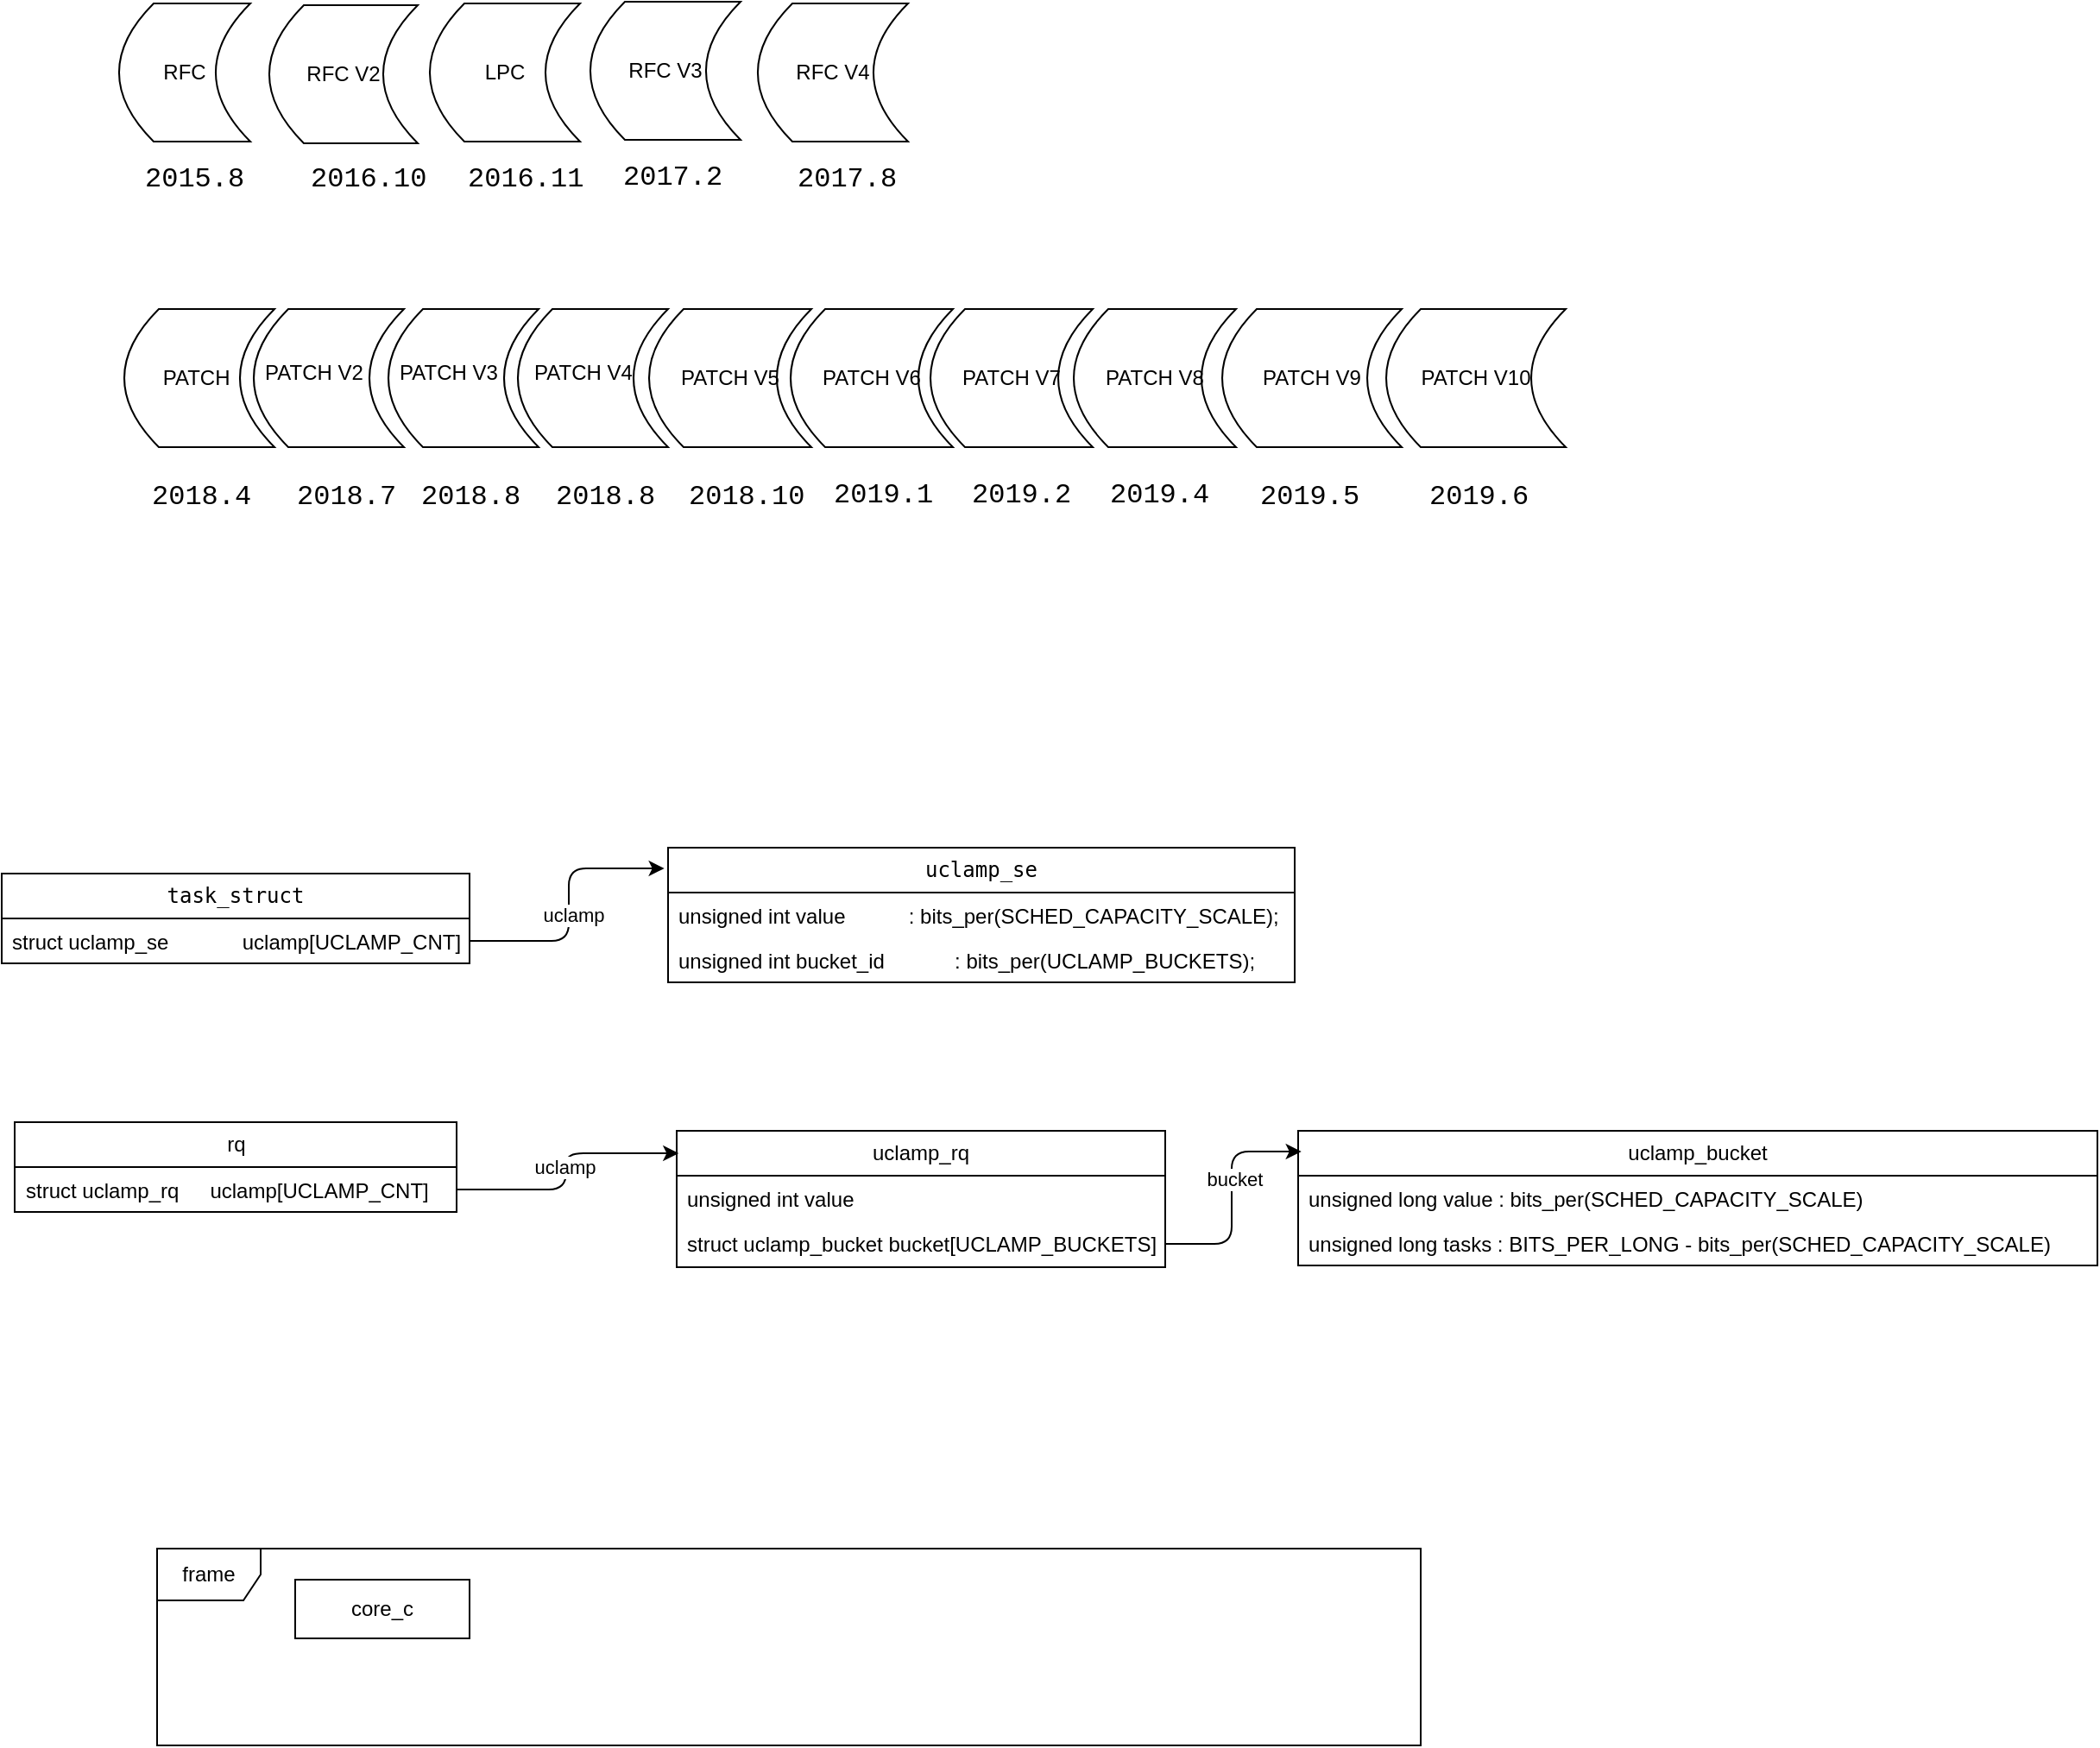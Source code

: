 <mxfile version="24.4.0" type="github">
  <diagram name="第 1 页" id="e5x21kg7gF92nxbEfZdq">
    <mxGraphModel dx="2004" dy="793" grid="0" gridSize="10" guides="1" tooltips="1" connect="1" arrows="1" fold="1" page="0" pageScale="1" pageWidth="827" pageHeight="1169" math="0" shadow="0">
      <root>
        <mxCell id="0" />
        <mxCell id="1" parent="0" />
        <mxCell id="JlvelSGT45dtCNbBCXED-2" value="RFC" style="shape=dataStorage;whiteSpace=wrap;html=1;fixedSize=1;" parent="1" vertex="1">
          <mxGeometry x="2" y="181" width="76" height="80" as="geometry" />
        </mxCell>
        <mxCell id="JlvelSGT45dtCNbBCXED-5" value="RFC V2" style="shape=dataStorage;whiteSpace=wrap;html=1;fixedSize=1;" parent="1" vertex="1">
          <mxGeometry x="89" y="182" width="86" height="80" as="geometry" />
        </mxCell>
        <mxCell id="JlvelSGT45dtCNbBCXED-6" value="RFC V3" style="shape=dataStorage;whiteSpace=wrap;html=1;fixedSize=1;" parent="1" vertex="1">
          <mxGeometry x="275" y="180" width="87" height="80" as="geometry" />
        </mxCell>
        <mxCell id="JlvelSGT45dtCNbBCXED-7" value="RFC V4" style="shape=dataStorage;whiteSpace=wrap;html=1;fixedSize=1;" parent="1" vertex="1">
          <mxGeometry x="372" y="181" width="87" height="80" as="geometry" />
        </mxCell>
        <mxCell id="JlvelSGT45dtCNbBCXED-8" value="&lt;span style=&quot;color: rgb(0, 0, 0); font-family: courier, monospace; font-size: medium; font-style: normal; font-variant-ligatures: normal; font-variant-caps: normal; font-weight: 400; letter-spacing: normal; orphans: 2; text-align: start; text-indent: 0px; text-transform: none; widows: 2; word-spacing: 0px; -webkit-text-stroke-width: 0px; white-space: normal; text-decoration-thickness: initial; text-decoration-style: initial; text-decoration-color: initial; display: inline !important; float: none;&quot;&gt;2015.8&lt;/span&gt;" style="text;whiteSpace=wrap;html=1;" parent="1" vertex="1">
          <mxGeometry x="15" y="267" width="42" height="31" as="geometry" />
        </mxCell>
        <mxCell id="JlvelSGT45dtCNbBCXED-9" value="&lt;font size=&quot;3&quot; face=&quot;courier, monospace&quot;&gt;2017.2&lt;/font&gt;" style="text;whiteSpace=wrap;html=1;" parent="1" vertex="1">
          <mxGeometry x="292" y="266" width="45" height="31" as="geometry" />
        </mxCell>
        <mxCell id="JlvelSGT45dtCNbBCXED-10" value="&lt;span style=&quot;color: rgb(0, 0, 0); font-family: courier, monospace; font-size: medium; font-style: normal; font-variant-ligatures: normal; font-variant-caps: normal; font-weight: 400; letter-spacing: normal; orphans: 2; text-align: start; text-indent: 0px; text-transform: none; widows: 2; word-spacing: 0px; -webkit-text-stroke-width: 0px; white-space: normal; text-decoration-thickness: initial; text-decoration-style: initial; text-decoration-color: initial; display: inline !important; float: none;&quot;&gt;2016.10&lt;/span&gt;" style="text;whiteSpace=wrap;html=1;" parent="1" vertex="1">
          <mxGeometry x="111" y="267" width="42" height="31" as="geometry" />
        </mxCell>
        <mxCell id="JlvelSGT45dtCNbBCXED-12" value="&lt;font size=&quot;3&quot; face=&quot;courier, monospace&quot;&gt;2017.8&lt;/font&gt;" style="text;whiteSpace=wrap;html=1;" parent="1" vertex="1">
          <mxGeometry x="393" y="267" width="45" height="31" as="geometry" />
        </mxCell>
        <mxCell id="JlvelSGT45dtCNbBCXED-13" value="LPC" style="shape=dataStorage;whiteSpace=wrap;html=1;fixedSize=1;" parent="1" vertex="1">
          <mxGeometry x="182" y="181" width="87" height="80" as="geometry" />
        </mxCell>
        <mxCell id="JlvelSGT45dtCNbBCXED-14" value="&lt;span style=&quot;color: rgb(0, 0, 0); font-family: courier, monospace; font-size: medium; font-style: normal; font-variant-ligatures: normal; font-variant-caps: normal; font-weight: 400; letter-spacing: normal; orphans: 2; text-align: start; text-indent: 0px; text-transform: none; widows: 2; word-spacing: 0px; -webkit-text-stroke-width: 0px; white-space: normal; text-decoration-thickness: initial; text-decoration-style: initial; text-decoration-color: initial; display: inline !important; float: none;&quot;&gt;2016.11&lt;/span&gt;" style="text;whiteSpace=wrap;html=1;" parent="1" vertex="1">
          <mxGeometry x="202" y="267" width="42" height="31" as="geometry" />
        </mxCell>
        <mxCell id="JlvelSGT45dtCNbBCXED-15" value="&lt;span style=&quot;color: rgba(0, 0, 0, 0); font-family: monospace; font-size: 0px; text-align: start; text-wrap: nowrap;&quot;&gt;PA&lt;/span&gt;" style="shape=dataStorage;whiteSpace=wrap;html=1;fixedSize=1;" parent="1" vertex="1">
          <mxGeometry x="80" y="358" width="87" height="80" as="geometry" />
        </mxCell>
        <mxCell id="JlvelSGT45dtCNbBCXED-16" value="PATCH&amp;nbsp;" style="shape=dataStorage;whiteSpace=wrap;html=1;fixedSize=1;" parent="1" vertex="1">
          <mxGeometry x="5" y="358" width="87" height="80" as="geometry" />
        </mxCell>
        <mxCell id="JlvelSGT45dtCNbBCXED-18" value="PATCH V2" style="text;html=1;align=center;verticalAlign=middle;whiteSpace=wrap;rounded=0;" parent="1" vertex="1">
          <mxGeometry x="85" y="380" width="60" height="30" as="geometry" />
        </mxCell>
        <mxCell id="JlvelSGT45dtCNbBCXED-19" value="&lt;span style=&quot;color: rgba(0, 0, 0, 0); font-family: monospace; font-size: 0px; text-align: start; text-wrap: nowrap;&quot;&gt;PA&lt;/span&gt;" style="shape=dataStorage;whiteSpace=wrap;html=1;fixedSize=1;" parent="1" vertex="1">
          <mxGeometry x="158" y="358" width="87" height="80" as="geometry" />
        </mxCell>
        <mxCell id="JlvelSGT45dtCNbBCXED-20" value="PATCH V3" style="text;html=1;align=center;verticalAlign=middle;whiteSpace=wrap;rounded=0;" parent="1" vertex="1">
          <mxGeometry x="163" y="380" width="60" height="30" as="geometry" />
        </mxCell>
        <mxCell id="JlvelSGT45dtCNbBCXED-21" value="&lt;span style=&quot;color: rgba(0, 0, 0, 0); font-family: monospace; font-size: 0px; text-align: start; text-wrap: nowrap;&quot;&gt;PA&lt;/span&gt;" style="shape=dataStorage;whiteSpace=wrap;html=1;fixedSize=1;" parent="1" vertex="1">
          <mxGeometry x="233" y="358" width="87" height="80" as="geometry" />
        </mxCell>
        <mxCell id="JlvelSGT45dtCNbBCXED-22" value="PATCH V4" style="text;html=1;align=center;verticalAlign=middle;whiteSpace=wrap;rounded=0;" parent="1" vertex="1">
          <mxGeometry x="241" y="380" width="60" height="30" as="geometry" />
        </mxCell>
        <mxCell id="JlvelSGT45dtCNbBCXED-30" value="PATCH V5" style="shape=dataStorage;whiteSpace=wrap;html=1;fixedSize=1;" parent="1" vertex="1">
          <mxGeometry x="309" y="358" width="94" height="80" as="geometry" />
        </mxCell>
        <mxCell id="JlvelSGT45dtCNbBCXED-32" value="PATCH V6" style="shape=dataStorage;whiteSpace=wrap;html=1;fixedSize=1;" parent="1" vertex="1">
          <mxGeometry x="391" y="358" width="94" height="80" as="geometry" />
        </mxCell>
        <mxCell id="JlvelSGT45dtCNbBCXED-33" value="PATCH V7" style="shape=dataStorage;whiteSpace=wrap;html=1;fixedSize=1;" parent="1" vertex="1">
          <mxGeometry x="472" y="358" width="94" height="80" as="geometry" />
        </mxCell>
        <mxCell id="JlvelSGT45dtCNbBCXED-34" value="PATCH V8" style="shape=dataStorage;whiteSpace=wrap;html=1;fixedSize=1;" parent="1" vertex="1">
          <mxGeometry x="555" y="358" width="94" height="80" as="geometry" />
        </mxCell>
        <mxCell id="JlvelSGT45dtCNbBCXED-35" value="PATCH V9" style="shape=dataStorage;whiteSpace=wrap;html=1;fixedSize=1;" parent="1" vertex="1">
          <mxGeometry x="641" y="358" width="104" height="80" as="geometry" />
        </mxCell>
        <mxCell id="JlvelSGT45dtCNbBCXED-36" value="PATCH V10" style="shape=dataStorage;whiteSpace=wrap;html=1;fixedSize=1;" parent="1" vertex="1">
          <mxGeometry x="736" y="358" width="104" height="80" as="geometry" />
        </mxCell>
        <mxCell id="JlvelSGT45dtCNbBCXED-42" value="&lt;span style=&quot;color: rgb(0, 0, 0); font-family: courier, monospace; font-size: medium; font-style: normal; font-variant-ligatures: normal; font-variant-caps: normal; font-weight: 400; letter-spacing: normal; orphans: 2; text-align: start; text-indent: 0px; text-transform: none; widows: 2; word-spacing: 0px; -webkit-text-stroke-width: 0px; white-space: normal; text-decoration-thickness: initial; text-decoration-style: initial; text-decoration-color: initial; display: inline !important; float: none;&quot;&gt;2018.4&lt;/span&gt;" style="text;whiteSpace=wrap;html=1;" parent="1" vertex="1">
          <mxGeometry x="19" y="451" width="42" height="31" as="geometry" />
        </mxCell>
        <mxCell id="JlvelSGT45dtCNbBCXED-43" value="&lt;span style=&quot;color: rgb(0, 0, 0); font-family: courier, monospace; font-size: medium; font-style: normal; font-variant-ligatures: normal; font-variant-caps: normal; font-weight: 400; letter-spacing: normal; orphans: 2; text-align: start; text-indent: 0px; text-transform: none; widows: 2; word-spacing: 0px; -webkit-text-stroke-width: 0px; white-space: normal; text-decoration-thickness: initial; text-decoration-style: initial; text-decoration-color: initial; display: inline !important; float: none;&quot;&gt;2018.7&lt;/span&gt;" style="text;whiteSpace=wrap;html=1;" parent="1" vertex="1">
          <mxGeometry x="102.5" y="451" width="42" height="31" as="geometry" />
        </mxCell>
        <mxCell id="JlvelSGT45dtCNbBCXED-44" value="&lt;span style=&quot;color: rgb(0, 0, 0); font-family: courier, monospace; font-size: medium; font-style: normal; font-variant-ligatures: normal; font-variant-caps: normal; font-weight: 400; letter-spacing: normal; orphans: 2; text-align: start; text-indent: 0px; text-transform: none; widows: 2; word-spacing: 0px; -webkit-text-stroke-width: 0px; white-space: normal; text-decoration-thickness: initial; text-decoration-style: initial; text-decoration-color: initial; display: inline !important; float: none;&quot;&gt;2018.8&lt;/span&gt;" style="text;whiteSpace=wrap;html=1;" parent="1" vertex="1">
          <mxGeometry x="175" y="451" width="42" height="31" as="geometry" />
        </mxCell>
        <mxCell id="JlvelSGT45dtCNbBCXED-45" value="&lt;span style=&quot;color: rgb(0, 0, 0); font-family: courier, monospace; font-size: medium; font-style: normal; font-variant-ligatures: normal; font-variant-caps: normal; font-weight: 400; letter-spacing: normal; orphans: 2; text-align: start; text-indent: 0px; text-transform: none; widows: 2; word-spacing: 0px; -webkit-text-stroke-width: 0px; white-space: normal; text-decoration-thickness: initial; text-decoration-style: initial; text-decoration-color: initial; display: inline !important; float: none;&quot;&gt;2018.8&lt;/span&gt;" style="text;whiteSpace=wrap;html=1;" parent="1" vertex="1">
          <mxGeometry x="253" y="451" width="42" height="31" as="geometry" />
        </mxCell>
        <mxCell id="JlvelSGT45dtCNbBCXED-46" value="&lt;span style=&quot;color: rgb(0, 0, 0); font-family: courier, monospace; font-size: medium; font-style: normal; font-variant-ligatures: normal; font-variant-caps: normal; font-weight: 400; letter-spacing: normal; orphans: 2; text-align: start; text-indent: 0px; text-transform: none; widows: 2; word-spacing: 0px; -webkit-text-stroke-width: 0px; white-space: normal; text-decoration-thickness: initial; text-decoration-style: initial; text-decoration-color: initial; display: inline !important; float: none;&quot;&gt;2018.10&lt;/span&gt;" style="text;whiteSpace=wrap;html=1;" parent="1" vertex="1">
          <mxGeometry x="330" y="451" width="42" height="31" as="geometry" />
        </mxCell>
        <mxCell id="JlvelSGT45dtCNbBCXED-48" value="&lt;span style=&quot;color: rgb(0, 0, 0); font-family: courier, monospace; font-size: medium; font-style: normal; font-variant-ligatures: normal; font-variant-caps: normal; font-weight: 400; letter-spacing: normal; orphans: 2; text-align: start; text-indent: 0px; text-transform: none; widows: 2; word-spacing: 0px; -webkit-text-stroke-width: 0px; white-space: normal; text-decoration-thickness: initial; text-decoration-style: initial; text-decoration-color: initial; display: inline !important; float: none;&quot;&gt;2019.1&lt;/span&gt;" style="text;whiteSpace=wrap;html=1;" parent="1" vertex="1">
          <mxGeometry x="414" y="450" width="42" height="31" as="geometry" />
        </mxCell>
        <mxCell id="JlvelSGT45dtCNbBCXED-49" value="&lt;span style=&quot;color: rgb(0, 0, 0); font-family: courier, monospace; font-size: medium; font-style: normal; font-variant-ligatures: normal; font-variant-caps: normal; font-weight: 400; letter-spacing: normal; orphans: 2; text-align: start; text-indent: 0px; text-transform: none; widows: 2; word-spacing: 0px; -webkit-text-stroke-width: 0px; white-space: normal; text-decoration-thickness: initial; text-decoration-style: initial; text-decoration-color: initial; display: inline !important; float: none;&quot;&gt;2019.2&lt;/span&gt;" style="text;whiteSpace=wrap;html=1;" parent="1" vertex="1">
          <mxGeometry x="494" y="450" width="42" height="31" as="geometry" />
        </mxCell>
        <mxCell id="JlvelSGT45dtCNbBCXED-50" value="&lt;span style=&quot;color: rgb(0, 0, 0); font-family: courier, monospace; font-size: medium; font-style: normal; font-variant-ligatures: normal; font-variant-caps: normal; font-weight: 400; letter-spacing: normal; orphans: 2; text-align: start; text-indent: 0px; text-transform: none; widows: 2; word-spacing: 0px; -webkit-text-stroke-width: 0px; white-space: normal; text-decoration-thickness: initial; text-decoration-style: initial; text-decoration-color: initial; display: inline !important; float: none;&quot;&gt;2019.4&lt;/span&gt;" style="text;whiteSpace=wrap;html=1;" parent="1" vertex="1">
          <mxGeometry x="574" y="450" width="42" height="31" as="geometry" />
        </mxCell>
        <mxCell id="JlvelSGT45dtCNbBCXED-51" value="&lt;span style=&quot;color: rgb(0, 0, 0); font-family: courier, monospace; font-size: medium; font-style: normal; font-variant-ligatures: normal; font-variant-caps: normal; font-weight: 400; letter-spacing: normal; orphans: 2; text-align: start; text-indent: 0px; text-transform: none; widows: 2; word-spacing: 0px; -webkit-text-stroke-width: 0px; white-space: normal; text-decoration-thickness: initial; text-decoration-style: initial; text-decoration-color: initial; display: inline !important; float: none;&quot;&gt;2019.5&lt;/span&gt;" style="text;whiteSpace=wrap;html=1;" parent="1" vertex="1">
          <mxGeometry x="661" y="451" width="42" height="31" as="geometry" />
        </mxCell>
        <mxCell id="JlvelSGT45dtCNbBCXED-52" value="&lt;span style=&quot;color: rgb(0, 0, 0); font-family: courier, monospace; font-size: medium; font-style: normal; font-variant-ligatures: normal; font-variant-caps: normal; font-weight: 400; letter-spacing: normal; orphans: 2; text-align: start; text-indent: 0px; text-transform: none; widows: 2; word-spacing: 0px; -webkit-text-stroke-width: 0px; white-space: normal; text-decoration-thickness: initial; text-decoration-style: initial; text-decoration-color: initial; display: inline !important; float: none;&quot;&gt;2019.6&lt;/span&gt;" style="text;whiteSpace=wrap;html=1;" parent="1" vertex="1">
          <mxGeometry x="759" y="451" width="42" height="31" as="geometry" />
        </mxCell>
        <mxCell id="AGxBy_S6eStLedKQcRY--1" value="&lt;pre id=&quot;b&quot;&gt;&lt;span class=&quot;add&quot;&gt;uclamp_se&lt;/span&gt;&lt;/pre&gt;" style="swimlane;fontStyle=0;childLayout=stackLayout;horizontal=1;startSize=26;fillColor=none;horizontalStack=0;resizeParent=1;resizeParentMax=0;resizeLast=0;collapsible=1;marginBottom=0;whiteSpace=wrap;html=1;" vertex="1" parent="1">
          <mxGeometry x="320" y="670" width="363" height="78" as="geometry" />
        </mxCell>
        <mxCell id="AGxBy_S6eStLedKQcRY--3" value="unsigned int value&lt;span style=&quot;white-space:pre&quot;&gt;&#x9;&#x9;&lt;/span&gt;: bits_per(SCHED_CAPACITY_SCALE);" style="text;strokeColor=none;fillColor=none;align=left;verticalAlign=top;spacingLeft=4;spacingRight=4;overflow=hidden;rotatable=0;points=[[0,0.5],[1,0.5]];portConstraint=eastwest;whiteSpace=wrap;html=1;" vertex="1" parent="AGxBy_S6eStLedKQcRY--1">
          <mxGeometry y="26" width="363" height="26" as="geometry" />
        </mxCell>
        <mxCell id="AGxBy_S6eStLedKQcRY--4" value="unsigned int bucket_id&lt;span style=&quot;white-space:pre&quot;&gt;&#x9;&#x9;&lt;/span&gt;: bits_per(UCLAMP_BUCKETS);" style="text;strokeColor=none;fillColor=none;align=left;verticalAlign=top;spacingLeft=4;spacingRight=4;overflow=hidden;rotatable=0;points=[[0,0.5],[1,0.5]];portConstraint=eastwest;whiteSpace=wrap;html=1;" vertex="1" parent="AGxBy_S6eStLedKQcRY--1">
          <mxGeometry y="52" width="363" height="26" as="geometry" />
        </mxCell>
        <mxCell id="AGxBy_S6eStLedKQcRY--5" value="&lt;pre id=&quot;b&quot;&gt;&lt;span class=&quot;hunk&quot;&gt;task_struct&lt;/span&gt;&lt;/pre&gt;" style="swimlane;fontStyle=0;childLayout=stackLayout;horizontal=1;startSize=26;fillColor=none;horizontalStack=0;resizeParent=1;resizeParentMax=0;resizeLast=0;collapsible=1;marginBottom=0;whiteSpace=wrap;html=1;" vertex="1" parent="1">
          <mxGeometry x="-66" y="685" width="271" height="52" as="geometry" />
        </mxCell>
        <mxCell id="AGxBy_S6eStLedKQcRY--6" value="struct uclamp_se&lt;span style=&quot;white-space:pre&quot;&gt;&#x9;&#x9;&lt;/span&gt;uclamp[UCLAMP_CNT]" style="text;strokeColor=none;fillColor=none;align=left;verticalAlign=top;spacingLeft=4;spacingRight=4;overflow=hidden;rotatable=0;points=[[0,0.5],[1,0.5]];portConstraint=eastwest;whiteSpace=wrap;html=1;" vertex="1" parent="AGxBy_S6eStLedKQcRY--5">
          <mxGeometry y="26" width="271" height="26" as="geometry" />
        </mxCell>
        <mxCell id="AGxBy_S6eStLedKQcRY--9" style="edgeStyle=orthogonalEdgeStyle;rounded=1;orthogonalLoop=1;jettySize=auto;html=1;entryX=-0.006;entryY=0.154;entryDx=0;entryDy=0;entryPerimeter=0;curved=0;" edge="1" parent="1" source="AGxBy_S6eStLedKQcRY--6" target="AGxBy_S6eStLedKQcRY--1">
          <mxGeometry relative="1" as="geometry" />
        </mxCell>
        <mxCell id="AGxBy_S6eStLedKQcRY--10" value="uclamp" style="edgeLabel;html=1;align=center;verticalAlign=middle;resizable=0;points=[];" vertex="1" connectable="0" parent="AGxBy_S6eStLedKQcRY--9">
          <mxGeometry x="-0.051" y="-1" relative="1" as="geometry">
            <mxPoint x="1" y="1" as="offset" />
          </mxGeometry>
        </mxCell>
        <mxCell id="AGxBy_S6eStLedKQcRY--11" value="frame" style="shape=umlFrame;whiteSpace=wrap;html=1;pointerEvents=0;" vertex="1" parent="1">
          <mxGeometry x="24" y="1076" width="732" height="114" as="geometry" />
        </mxCell>
        <mxCell id="AGxBy_S6eStLedKQcRY--16" value="core_c" style="html=1;whiteSpace=wrap;" vertex="1" parent="1">
          <mxGeometry x="104" y="1094" width="101" height="34" as="geometry" />
        </mxCell>
        <mxCell id="AGxBy_S6eStLedKQcRY--17" value="rq" style="swimlane;fontStyle=0;childLayout=stackLayout;horizontal=1;startSize=26;fillColor=none;horizontalStack=0;resizeParent=1;resizeParentMax=0;resizeLast=0;collapsible=1;marginBottom=0;whiteSpace=wrap;html=1;" vertex="1" parent="1">
          <mxGeometry x="-58.5" y="829" width="256" height="52" as="geometry" />
        </mxCell>
        <mxCell id="AGxBy_S6eStLedKQcRY--18" value="struct uclamp_rq&lt;span style=&quot;white-space:pre&quot;&gt;&#x9;&lt;/span&gt;uclamp[UCLAMP_CNT]" style="text;strokeColor=none;fillColor=none;align=left;verticalAlign=top;spacingLeft=4;spacingRight=4;overflow=hidden;rotatable=0;points=[[0,0.5],[1,0.5]];portConstraint=eastwest;whiteSpace=wrap;html=1;" vertex="1" parent="AGxBy_S6eStLedKQcRY--17">
          <mxGeometry y="26" width="256" height="26" as="geometry" />
        </mxCell>
        <mxCell id="AGxBy_S6eStLedKQcRY--21" value="uclamp_rq" style="swimlane;fontStyle=0;childLayout=stackLayout;horizontal=1;startSize=26;fillColor=none;horizontalStack=0;resizeParent=1;resizeParentMax=0;resizeLast=0;collapsible=1;marginBottom=0;whiteSpace=wrap;html=1;" vertex="1" parent="1">
          <mxGeometry x="325" y="834" width="283" height="79" as="geometry" />
        </mxCell>
        <mxCell id="AGxBy_S6eStLedKQcRY--22" value="unsigned int value" style="text;strokeColor=none;fillColor=none;align=left;verticalAlign=top;spacingLeft=4;spacingRight=4;overflow=hidden;rotatable=0;points=[[0,0.5],[1,0.5]];portConstraint=eastwest;whiteSpace=wrap;html=1;" vertex="1" parent="AGxBy_S6eStLedKQcRY--21">
          <mxGeometry y="26" width="283" height="26" as="geometry" />
        </mxCell>
        <mxCell id="AGxBy_S6eStLedKQcRY--23" value="struct uclamp_bucket bucket[UCLAMP_BUCKETS]" style="text;strokeColor=none;fillColor=none;align=left;verticalAlign=top;spacingLeft=4;spacingRight=4;overflow=hidden;rotatable=0;points=[[0,0.5],[1,0.5]];portConstraint=eastwest;whiteSpace=wrap;html=1;" vertex="1" parent="AGxBy_S6eStLedKQcRY--21">
          <mxGeometry y="52" width="283" height="27" as="geometry" />
        </mxCell>
        <mxCell id="AGxBy_S6eStLedKQcRY--25" style="edgeStyle=orthogonalEdgeStyle;rounded=1;orthogonalLoop=1;jettySize=auto;html=1;entryX=0.004;entryY=0.165;entryDx=0;entryDy=0;entryPerimeter=0;curved=0;" edge="1" parent="1" source="AGxBy_S6eStLedKQcRY--18" target="AGxBy_S6eStLedKQcRY--21">
          <mxGeometry relative="1" as="geometry">
            <Array as="points">
              <mxPoint x="261" y="868" />
              <mxPoint x="261" y="847" />
            </Array>
          </mxGeometry>
        </mxCell>
        <mxCell id="AGxBy_S6eStLedKQcRY--26" value="uclamp" style="edgeLabel;html=1;align=center;verticalAlign=middle;resizable=0;points=[];" vertex="1" connectable="0" parent="AGxBy_S6eStLedKQcRY--25">
          <mxGeometry x="0.036" y="1" relative="1" as="geometry">
            <mxPoint y="1" as="offset" />
          </mxGeometry>
        </mxCell>
        <mxCell id="AGxBy_S6eStLedKQcRY--27" value="uclamp_bucket" style="swimlane;fontStyle=0;childLayout=stackLayout;horizontal=1;startSize=26;fillColor=none;horizontalStack=0;resizeParent=1;resizeParentMax=0;resizeLast=0;collapsible=1;marginBottom=0;whiteSpace=wrap;html=1;" vertex="1" parent="1">
          <mxGeometry x="685" y="834" width="463" height="78" as="geometry" />
        </mxCell>
        <mxCell id="AGxBy_S6eStLedKQcRY--28" value="unsigned long value : bits_per(SCHED_CAPACITY_SCALE)" style="text;strokeColor=none;fillColor=none;align=left;verticalAlign=top;spacingLeft=4;spacingRight=4;overflow=hidden;rotatable=0;points=[[0,0.5],[1,0.5]];portConstraint=eastwest;whiteSpace=wrap;html=1;" vertex="1" parent="AGxBy_S6eStLedKQcRY--27">
          <mxGeometry y="26" width="463" height="26" as="geometry" />
        </mxCell>
        <mxCell id="AGxBy_S6eStLedKQcRY--29" value="unsigned long tasks : BITS_PER_LONG - bits_per(SCHED_CAPACITY_SCALE)" style="text;strokeColor=none;fillColor=none;align=left;verticalAlign=top;spacingLeft=4;spacingRight=4;overflow=hidden;rotatable=0;points=[[0,0.5],[1,0.5]];portConstraint=eastwest;whiteSpace=wrap;html=1;" vertex="1" parent="AGxBy_S6eStLedKQcRY--27">
          <mxGeometry y="52" width="463" height="26" as="geometry" />
        </mxCell>
        <mxCell id="AGxBy_S6eStLedKQcRY--31" style="edgeStyle=orthogonalEdgeStyle;rounded=1;orthogonalLoop=1;jettySize=auto;html=1;entryX=0.004;entryY=0.154;entryDx=0;entryDy=0;entryPerimeter=0;curved=0;" edge="1" parent="1" source="AGxBy_S6eStLedKQcRY--23" target="AGxBy_S6eStLedKQcRY--27">
          <mxGeometry relative="1" as="geometry" />
        </mxCell>
        <mxCell id="AGxBy_S6eStLedKQcRY--32" value="bucket" style="edgeLabel;html=1;align=center;verticalAlign=middle;resizable=0;points=[];" vertex="1" connectable="0" parent="AGxBy_S6eStLedKQcRY--31">
          <mxGeometry x="0.148" relative="1" as="geometry">
            <mxPoint x="1" as="offset" />
          </mxGeometry>
        </mxCell>
      </root>
    </mxGraphModel>
  </diagram>
</mxfile>
